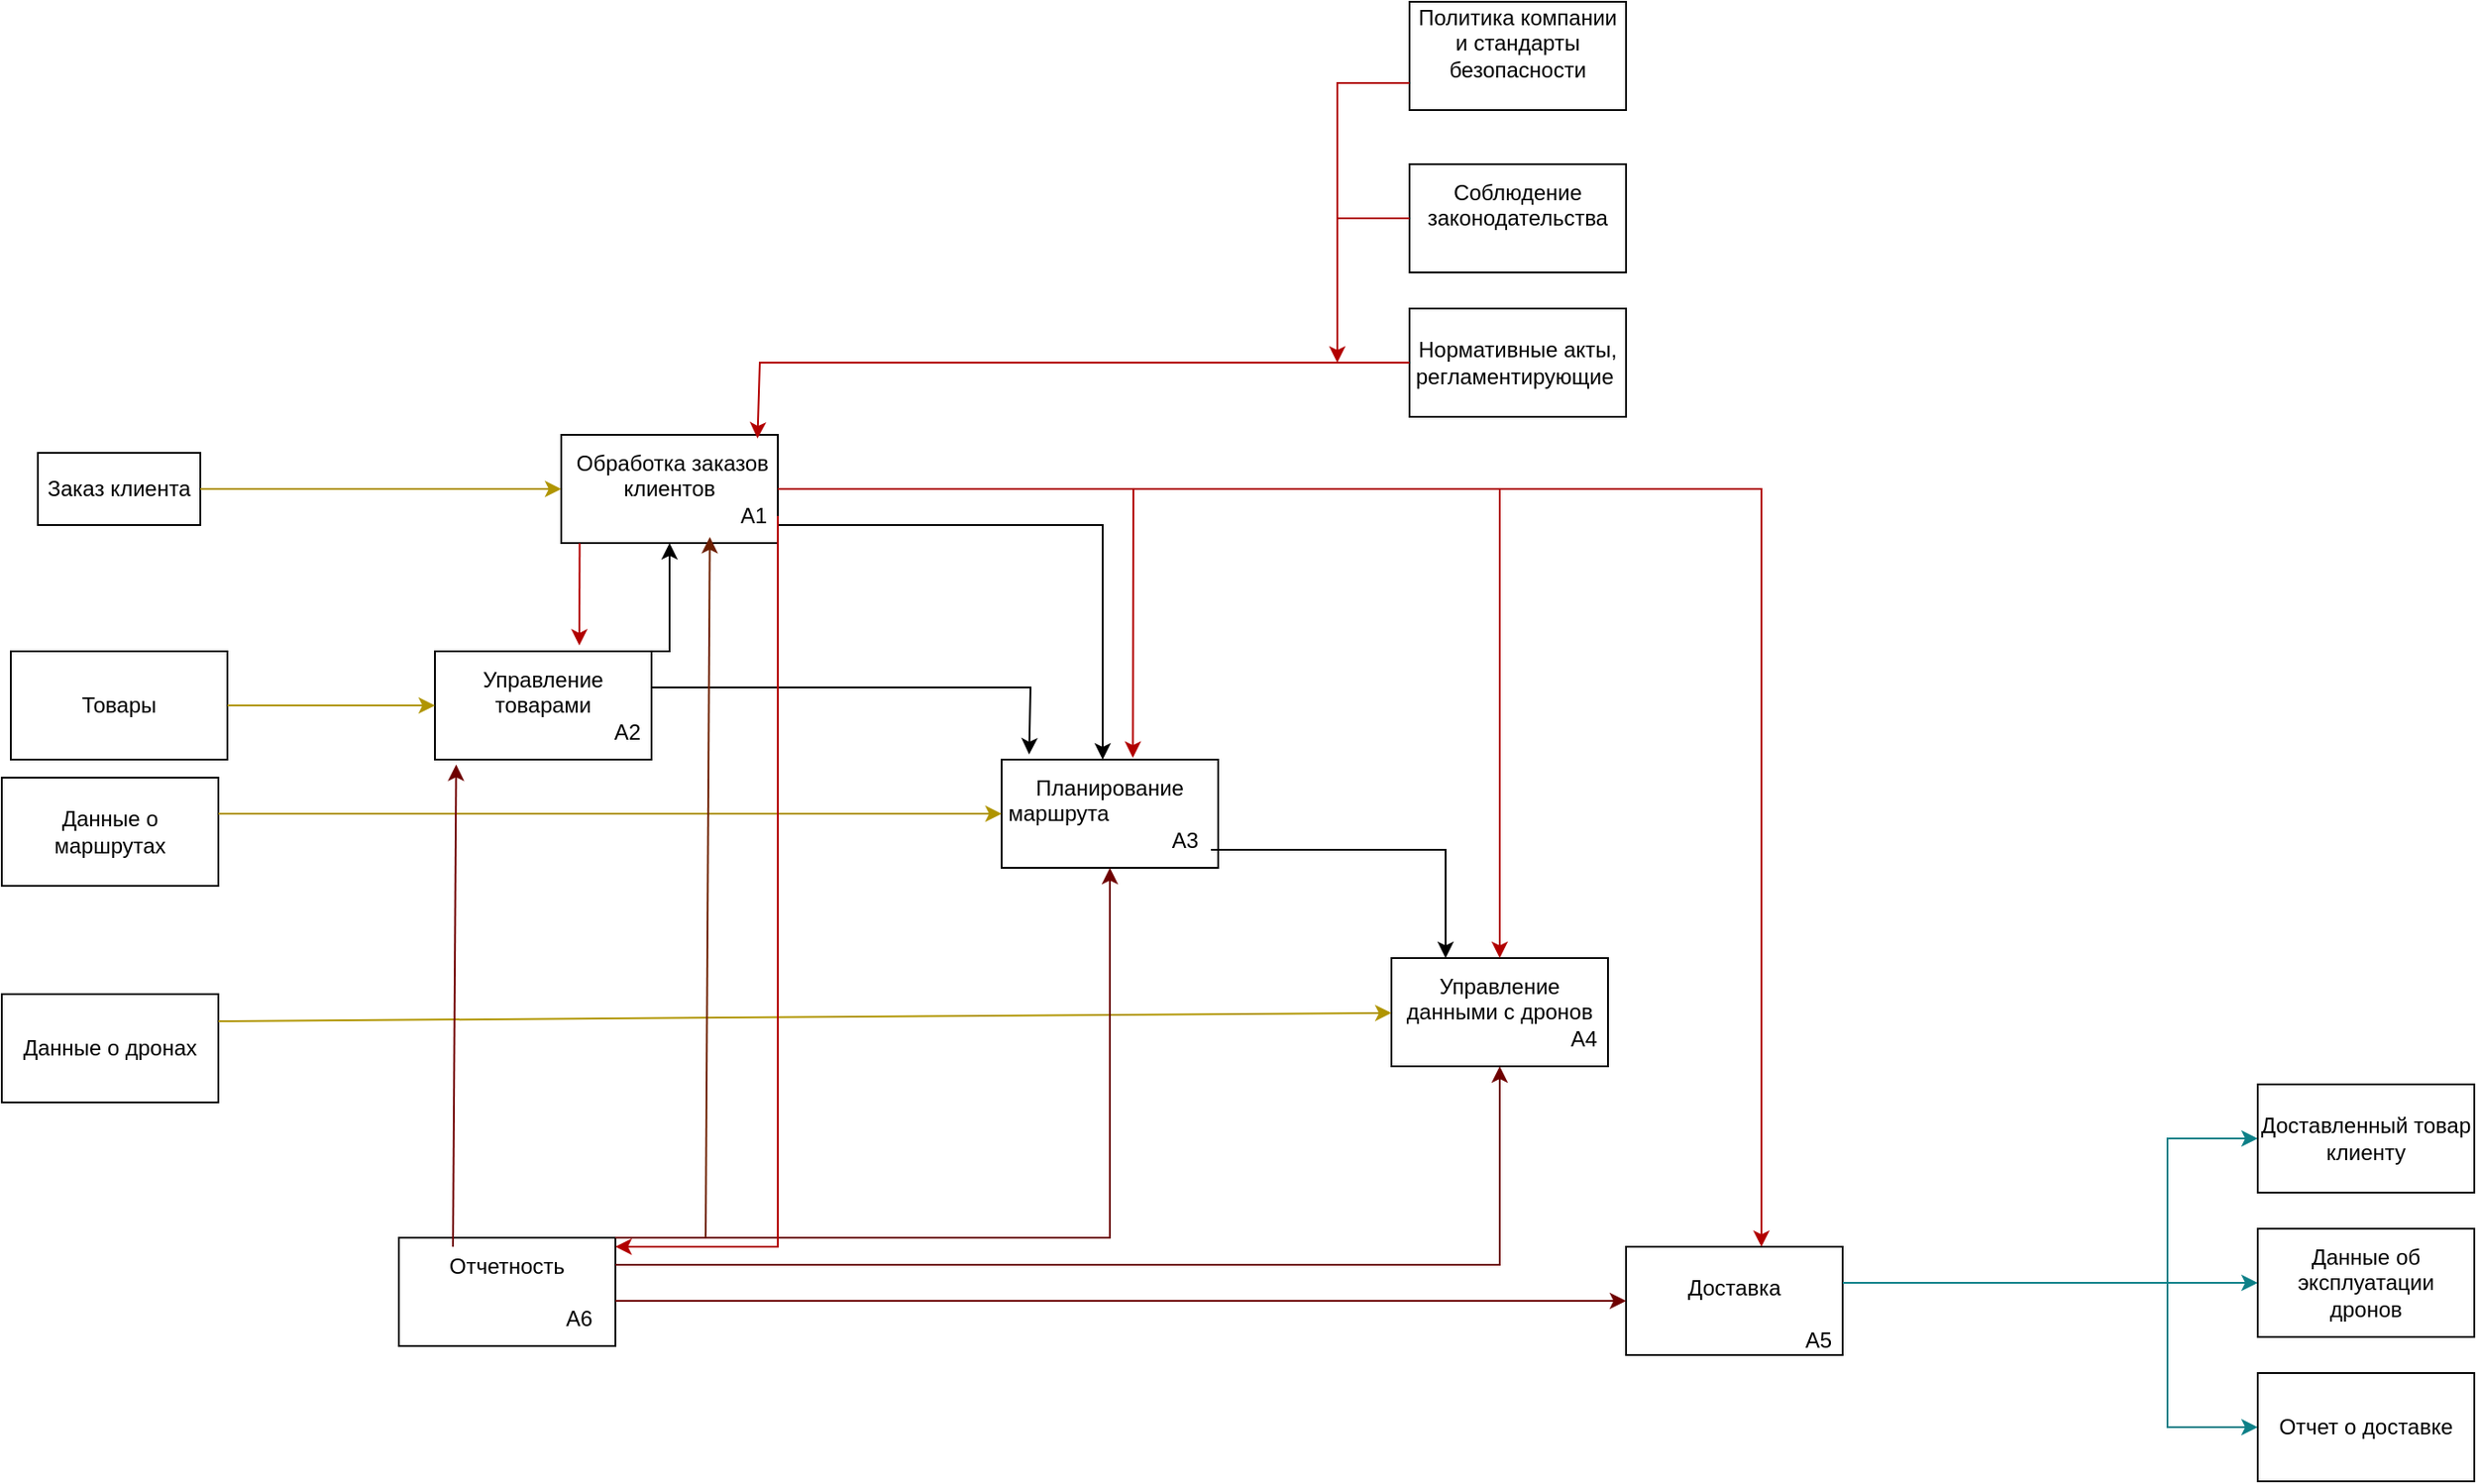 <mxfile version="24.7.17">
  <diagram name="Страница — 1" id="MuMrje43AJ7VmmXHNSnh">
    <mxGraphModel dx="2062" dy="1845" grid="1" gridSize="10" guides="1" tooltips="1" connect="1" arrows="1" fold="1" page="1" pageScale="1" pageWidth="827" pageHeight="1169" math="0" shadow="0">
      <root>
        <mxCell id="0" />
        <mxCell id="1" parent="0" />
        <mxCell id="Tz0GKoGOuTxOf5YLzzDx-1" value="&amp;nbsp;Обработка заказов клиентов&lt;div&gt;&amp;nbsp; &amp;nbsp; &amp;nbsp; &amp;nbsp; &amp;nbsp; &amp;nbsp; &amp;nbsp; &amp;nbsp; &amp;nbsp; &amp;nbsp; &amp;nbsp; &amp;nbsp; &amp;nbsp; &amp;nbsp; А1&lt;/div&gt;" style="rounded=0;whiteSpace=wrap;html=1;" vertex="1" parent="1">
          <mxGeometry x="170" y="140" width="120" height="60" as="geometry" />
        </mxCell>
        <mxCell id="Tz0GKoGOuTxOf5YLzzDx-2" value="Управление товарами&lt;div&gt;&amp;nbsp; &amp;nbsp; &amp;nbsp; &amp;nbsp; &amp;nbsp; &amp;nbsp; &amp;nbsp; &amp;nbsp; &amp;nbsp; &amp;nbsp; &amp;nbsp; &amp;nbsp; &amp;nbsp; &amp;nbsp; А2&lt;/div&gt;" style="rounded=0;whiteSpace=wrap;html=1;" vertex="1" parent="1">
          <mxGeometry x="100" y="260" width="120" height="60" as="geometry" />
        </mxCell>
        <mxCell id="Tz0GKoGOuTxOf5YLzzDx-3" value="&lt;div&gt;Планирование маршрута&amp;nbsp; &amp;nbsp; &amp;nbsp; &amp;nbsp; &amp;nbsp; &amp;nbsp; &amp;nbsp; &amp;nbsp; &amp;nbsp; &amp;nbsp; &amp;nbsp; &amp;nbsp; &amp;nbsp;&lt;span style=&quot;white-space: pre;&quot;&gt;&#x9;&lt;/span&gt;&lt;span style=&quot;white-space: pre;&quot;&gt;&#x9;&lt;/span&gt;&lt;span style=&quot;white-space: pre;&quot;&gt;&#x9;&lt;/span&gt; А3&lt;/div&gt;" style="rounded=0;whiteSpace=wrap;html=1;" vertex="1" parent="1">
          <mxGeometry x="414" y="320" width="120" height="60" as="geometry" />
        </mxCell>
        <mxCell id="Tz0GKoGOuTxOf5YLzzDx-4" value="Управление данными с дронов&lt;div&gt;&amp;nbsp;&lt;span style=&quot;white-space: pre;&quot;&gt;&#x9;&lt;/span&gt;&lt;span style=&quot;white-space: pre;&quot;&gt;&#x9;&lt;/span&gt;&lt;span style=&quot;white-space: pre;&quot;&gt;&#x9;&lt;/span&gt;&amp;nbsp; &amp;nbsp; А4&lt;/div&gt;" style="rounded=0;whiteSpace=wrap;html=1;" vertex="1" parent="1">
          <mxGeometry x="630" y="430" width="120" height="60" as="geometry" />
        </mxCell>
        <mxCell id="Tz0GKoGOuTxOf5YLzzDx-5" value="Отчетность&lt;div&gt;&lt;br&gt;&lt;/div&gt;&lt;div&gt;&lt;span style=&quot;white-space: pre;&quot;&gt;&#x9;&lt;/span&gt;&lt;span style=&quot;white-space: pre;&quot;&gt;&#x9;&lt;/span&gt;&lt;span style=&quot;white-space: pre;&quot;&gt;&#x9;&lt;/span&gt;А6&lt;br&gt;&lt;/div&gt;" style="rounded=0;whiteSpace=wrap;html=1;" vertex="1" parent="1">
          <mxGeometry x="80" y="585" width="120" height="60" as="geometry" />
        </mxCell>
        <mxCell id="Tz0GKoGOuTxOf5YLzzDx-6" value="&lt;div&gt;&lt;br&gt;&lt;/div&gt;Доставка&lt;div&gt;&lt;br&gt;&lt;/div&gt;&lt;div&gt;&amp;nbsp; &amp;nbsp; &amp;nbsp; &amp;nbsp; &amp;nbsp; &amp;nbsp; &amp;nbsp; &amp;nbsp; &amp;nbsp; &amp;nbsp; &amp;nbsp; &amp;nbsp; &amp;nbsp; &amp;nbsp; А5&lt;/div&gt;" style="rounded=0;whiteSpace=wrap;html=1;" vertex="1" parent="1">
          <mxGeometry x="760" y="590" width="120" height="60" as="geometry" />
        </mxCell>
        <mxCell id="Tz0GKoGOuTxOf5YLzzDx-7" value="Соблюдение законодательства&lt;div&gt;&lt;span style=&quot;white-space: pre;&quot;&gt;&#x9;&lt;/span&gt;&lt;span style=&quot;white-space: pre;&quot;&gt;&#x9;&lt;/span&gt;&lt;span style=&quot;white-space: pre;&quot;&gt;&#x9;&lt;/span&gt;&lt;br&gt;&lt;/div&gt;" style="rounded=0;whiteSpace=wrap;html=1;" vertex="1" parent="1">
          <mxGeometry x="640" y="-10" width="120" height="60" as="geometry" />
        </mxCell>
        <mxCell id="Tz0GKoGOuTxOf5YLzzDx-8" value="Политика компании и стандарты безопасности&lt;div&gt;&lt;span style=&quot;white-space: pre;&quot;&gt;&#x9;&lt;/span&gt;&lt;span style=&quot;white-space: pre;&quot;&gt;&#x9;&lt;/span&gt;&lt;span style=&quot;white-space: pre;&quot;&gt;&#x9;&lt;/span&gt;&lt;br&gt;&lt;/div&gt;" style="rounded=0;whiteSpace=wrap;html=1;" vertex="1" parent="1">
          <mxGeometry x="640" y="-100" width="120" height="60" as="geometry" />
        </mxCell>
        <mxCell id="Tz0GKoGOuTxOf5YLzzDx-9" value="Заказ клиента" style="rounded=0;whiteSpace=wrap;html=1;" vertex="1" parent="1">
          <mxGeometry x="-120" y="150" width="90" height="40" as="geometry" />
        </mxCell>
        <mxCell id="Tz0GKoGOuTxOf5YLzzDx-10" value="" style="endArrow=classic;html=1;rounded=0;entryX=0;entryY=0.5;entryDx=0;entryDy=0;exitX=1;exitY=0.5;exitDx=0;exitDy=0;fillColor=#e3c800;strokeColor=#B09500;" edge="1" parent="1" source="Tz0GKoGOuTxOf5YLzzDx-9" target="Tz0GKoGOuTxOf5YLzzDx-1">
          <mxGeometry width="50" height="50" relative="1" as="geometry">
            <mxPoint x="100" y="210" as="sourcePoint" />
            <mxPoint x="150" y="160" as="targetPoint" />
          </mxGeometry>
        </mxCell>
        <mxCell id="Tz0GKoGOuTxOf5YLzzDx-11" value="Данные о маршрутах" style="rounded=0;whiteSpace=wrap;html=1;" vertex="1" parent="1">
          <mxGeometry x="-140" y="330" width="120" height="60" as="geometry" />
        </mxCell>
        <mxCell id="Tz0GKoGOuTxOf5YLzzDx-13" value="" style="endArrow=classic;html=1;rounded=0;exitX=0.5;exitY=0;exitDx=0;exitDy=0;" edge="1" parent="1" source="Tz0GKoGOuTxOf5YLzzDx-2" target="Tz0GKoGOuTxOf5YLzzDx-1">
          <mxGeometry width="50" height="50" relative="1" as="geometry">
            <mxPoint x="290" y="290" as="sourcePoint" />
            <mxPoint x="340" y="240" as="targetPoint" />
            <Array as="points">
              <mxPoint x="230" y="260" />
            </Array>
          </mxGeometry>
        </mxCell>
        <mxCell id="Tz0GKoGOuTxOf5YLzzDx-14" value="" style="endArrow=classic;html=1;rounded=0;" edge="1" parent="1">
          <mxGeometry width="50" height="50" relative="1" as="geometry">
            <mxPoint x="290" y="190" as="sourcePoint" />
            <mxPoint x="470" y="320" as="targetPoint" />
            <Array as="points">
              <mxPoint x="470" y="190" />
            </Array>
          </mxGeometry>
        </mxCell>
        <mxCell id="Tz0GKoGOuTxOf5YLzzDx-15" value="" style="endArrow=classic;html=1;rounded=0;entryX=0.127;entryY=-0.048;entryDx=0;entryDy=0;entryPerimeter=0;" edge="1" parent="1" target="Tz0GKoGOuTxOf5YLzzDx-3">
          <mxGeometry width="50" height="50" relative="1" as="geometry">
            <mxPoint x="220" y="280" as="sourcePoint" />
            <mxPoint x="370" y="190" as="targetPoint" />
            <Array as="points">
              <mxPoint x="430" y="280" />
            </Array>
          </mxGeometry>
        </mxCell>
        <mxCell id="Tz0GKoGOuTxOf5YLzzDx-16" value="Нормативные акты, регламентирующие&amp;nbsp;" style="rounded=0;whiteSpace=wrap;html=1;" vertex="1" parent="1">
          <mxGeometry x="640" y="70" width="120" height="60" as="geometry" />
        </mxCell>
        <mxCell id="Tz0GKoGOuTxOf5YLzzDx-17" value="" style="endArrow=classic;html=1;rounded=0;entryX=0.906;entryY=0.034;entryDx=0;entryDy=0;entryPerimeter=0;exitX=0;exitY=0.5;exitDx=0;exitDy=0;fillColor=#e51400;strokeColor=#B20000;" edge="1" parent="1" source="Tz0GKoGOuTxOf5YLzzDx-16" target="Tz0GKoGOuTxOf5YLzzDx-1">
          <mxGeometry width="50" height="50" relative="1" as="geometry">
            <mxPoint x="310" y="210" as="sourcePoint" />
            <mxPoint x="360" y="160" as="targetPoint" />
            <Array as="points">
              <mxPoint x="280" y="100" />
            </Array>
          </mxGeometry>
        </mxCell>
        <mxCell id="Tz0GKoGOuTxOf5YLzzDx-18" value="Данные о дронах" style="rounded=0;whiteSpace=wrap;html=1;" vertex="1" parent="1">
          <mxGeometry x="-140" y="450" width="120" height="60" as="geometry" />
        </mxCell>
        <mxCell id="Tz0GKoGOuTxOf5YLzzDx-19" value="Товары" style="rounded=0;whiteSpace=wrap;html=1;" vertex="1" parent="1">
          <mxGeometry x="-135" y="260" width="120" height="60" as="geometry" />
        </mxCell>
        <mxCell id="Tz0GKoGOuTxOf5YLzzDx-20" value="" style="endArrow=classic;html=1;rounded=0;entryX=0;entryY=0.5;entryDx=0;entryDy=0;exitX=1;exitY=0.5;exitDx=0;exitDy=0;fillColor=#e3c800;strokeColor=#B09500;" edge="1" parent="1" source="Tz0GKoGOuTxOf5YLzzDx-19" target="Tz0GKoGOuTxOf5YLzzDx-2">
          <mxGeometry width="50" height="50" relative="1" as="geometry">
            <mxPoint x="180" y="390" as="sourcePoint" />
            <mxPoint x="230" y="340" as="targetPoint" />
          </mxGeometry>
        </mxCell>
        <mxCell id="Tz0GKoGOuTxOf5YLzzDx-21" value="" style="endArrow=classic;html=1;rounded=0;entryX=0;entryY=0.5;entryDx=0;entryDy=0;fillColor=#e3c800;strokeColor=#B09500;" edge="1" parent="1" target="Tz0GKoGOuTxOf5YLzzDx-3">
          <mxGeometry width="50" height="50" relative="1" as="geometry">
            <mxPoint x="-20" y="350" as="sourcePoint" />
            <mxPoint x="260" y="330" as="targetPoint" />
          </mxGeometry>
        </mxCell>
        <mxCell id="Tz0GKoGOuTxOf5YLzzDx-22" value="" style="endArrow=classic;html=1;rounded=0;exitX=1;exitY=0.25;exitDx=0;exitDy=0;fillColor=#e3c800;strokeColor=#B09500;" edge="1" parent="1" source="Tz0GKoGOuTxOf5YLzzDx-18" target="Tz0GKoGOuTxOf5YLzzDx-4">
          <mxGeometry width="50" height="50" relative="1" as="geometry">
            <mxPoint x="210" y="380" as="sourcePoint" />
            <mxPoint x="260" y="330" as="targetPoint" />
          </mxGeometry>
        </mxCell>
        <mxCell id="Tz0GKoGOuTxOf5YLzzDx-23" value="" style="endArrow=classic;html=1;rounded=0;entryX=0.25;entryY=0;entryDx=0;entryDy=0;" edge="1" parent="1" target="Tz0GKoGOuTxOf5YLzzDx-4">
          <mxGeometry width="50" height="50" relative="1" as="geometry">
            <mxPoint x="530" y="370" as="sourcePoint" />
            <mxPoint x="530" y="290" as="targetPoint" />
            <Array as="points">
              <mxPoint x="660" y="370" />
            </Array>
          </mxGeometry>
        </mxCell>
        <mxCell id="Tz0GKoGOuTxOf5YLzzDx-24" value="" style="endArrow=classic;html=1;rounded=0;entryX=0.098;entryY=1.046;entryDx=0;entryDy=0;fillColor=#a20025;strokeColor=#6F0000;entryPerimeter=0;" edge="1" parent="1" target="Tz0GKoGOuTxOf5YLzzDx-2">
          <mxGeometry width="50" height="50" relative="1" as="geometry">
            <mxPoint x="110" y="590" as="sourcePoint" />
            <mxPoint x="330" y="380" as="targetPoint" />
          </mxGeometry>
        </mxCell>
        <mxCell id="Tz0GKoGOuTxOf5YLzzDx-26" value="" style="endArrow=classic;html=1;rounded=0;entryX=0.5;entryY=1;entryDx=0;entryDy=0;fillColor=#a20025;strokeColor=#6F0000;exitX=1;exitY=0.25;exitDx=0;exitDy=0;" edge="1" parent="1" source="Tz0GKoGOuTxOf5YLzzDx-5" target="Tz0GKoGOuTxOf5YLzzDx-4">
          <mxGeometry width="50" height="50" relative="1" as="geometry">
            <mxPoint x="220" y="600" as="sourcePoint" />
            <mxPoint x="370" y="380" as="targetPoint" />
            <Array as="points">
              <mxPoint x="690" y="600" />
            </Array>
          </mxGeometry>
        </mxCell>
        <mxCell id="Tz0GKoGOuTxOf5YLzzDx-27" value="" style="endArrow=classic;html=1;rounded=0;entryX=0.5;entryY=1;entryDx=0;entryDy=0;fillColor=#a20025;strokeColor=#6F0000;exitX=1;exitY=0;exitDx=0;exitDy=0;" edge="1" parent="1" source="Tz0GKoGOuTxOf5YLzzDx-5" target="Tz0GKoGOuTxOf5YLzzDx-3">
          <mxGeometry width="50" height="50" relative="1" as="geometry">
            <mxPoint x="170" y="580" as="sourcePoint" />
            <mxPoint x="370" y="380" as="targetPoint" />
            <Array as="points">
              <mxPoint x="474" y="585" />
            </Array>
          </mxGeometry>
        </mxCell>
        <mxCell id="Tz0GKoGOuTxOf5YLzzDx-30" value="" style="endArrow=classic;html=1;rounded=0;entryX=0;entryY=0.5;entryDx=0;entryDy=0;exitX=1;exitY=0.583;exitDx=0;exitDy=0;fillColor=#a20025;strokeColor=#6F0000;exitPerimeter=0;" edge="1" parent="1" source="Tz0GKoGOuTxOf5YLzzDx-5" target="Tz0GKoGOuTxOf5YLzzDx-6">
          <mxGeometry width="50" height="50" relative="1" as="geometry">
            <mxPoint x="280" y="460" as="sourcePoint" />
            <mxPoint x="330" y="410" as="targetPoint" />
          </mxGeometry>
        </mxCell>
        <mxCell id="Tz0GKoGOuTxOf5YLzzDx-32" value="" style="endArrow=classic;html=1;rounded=0;exitX=0;exitY=0.75;exitDx=0;exitDy=0;fillColor=#e51400;strokeColor=#B20000;" edge="1" parent="1" source="Tz0GKoGOuTxOf5YLzzDx-8">
          <mxGeometry width="50" height="50" relative="1" as="geometry">
            <mxPoint x="370" y="130" as="sourcePoint" />
            <mxPoint x="600" y="100" as="targetPoint" />
            <Array as="points">
              <mxPoint x="600" y="-55" />
            </Array>
          </mxGeometry>
        </mxCell>
        <mxCell id="Tz0GKoGOuTxOf5YLzzDx-33" value="" style="endArrow=classic;html=1;rounded=0;fillColor=#e51400;strokeColor=#B20000;entryX=0.606;entryY=-0.017;entryDx=0;entryDy=0;entryPerimeter=0;" edge="1" parent="1" target="Tz0GKoGOuTxOf5YLzzDx-3">
          <mxGeometry width="50" height="50" relative="1" as="geometry">
            <mxPoint x="290" y="170" as="sourcePoint" />
            <mxPoint x="480" y="300" as="targetPoint" />
            <Array as="points">
              <mxPoint x="390" y="170" />
              <mxPoint x="487" y="170" />
            </Array>
          </mxGeometry>
        </mxCell>
        <mxCell id="Tz0GKoGOuTxOf5YLzzDx-34" value="" style="endArrow=classic;html=1;rounded=0;entryX=1;entryY=0.5;entryDx=0;entryDy=0;fillColor=#e51400;strokeColor=#B20000;exitX=0.835;exitY=1.054;exitDx=0;exitDy=0;exitPerimeter=0;" edge="1" parent="1">
          <mxGeometry width="50" height="50" relative="1" as="geometry">
            <mxPoint x="180.2" y="200.0" as="sourcePoint" />
            <mxPoint x="180" y="256.76" as="targetPoint" />
          </mxGeometry>
        </mxCell>
        <mxCell id="Tz0GKoGOuTxOf5YLzzDx-35" value="" style="endArrow=classic;html=1;rounded=0;exitX=1;exitY=0.75;exitDx=0;exitDy=0;fillColor=#e51400;strokeColor=#B20000;" edge="1" parent="1" source="Tz0GKoGOuTxOf5YLzzDx-1">
          <mxGeometry width="50" height="50" relative="1" as="geometry">
            <mxPoint x="350" y="200" as="sourcePoint" />
            <mxPoint x="200" y="590" as="targetPoint" />
            <Array as="points">
              <mxPoint x="290" y="590" />
            </Array>
          </mxGeometry>
        </mxCell>
        <mxCell id="Tz0GKoGOuTxOf5YLzzDx-36" value="" style="endArrow=classic;html=1;rounded=0;entryX=0.5;entryY=0;entryDx=0;entryDy=0;exitX=1;exitY=0.5;exitDx=0;exitDy=0;fillColor=#e51400;strokeColor=#B20000;" edge="1" parent="1" source="Tz0GKoGOuTxOf5YLzzDx-1" target="Tz0GKoGOuTxOf5YLzzDx-4">
          <mxGeometry width="50" height="50" relative="1" as="geometry">
            <mxPoint x="300" y="260" as="sourcePoint" />
            <mxPoint x="350" y="210" as="targetPoint" />
            <Array as="points">
              <mxPoint x="690" y="170" />
            </Array>
          </mxGeometry>
        </mxCell>
        <mxCell id="Tz0GKoGOuTxOf5YLzzDx-37" value="" style="endArrow=classic;html=1;rounded=0;entryX=0.625;entryY=0.001;entryDx=0;entryDy=0;entryPerimeter=0;exitX=1;exitY=0.5;exitDx=0;exitDy=0;fillColor=#e51400;strokeColor=#B20000;" edge="1" parent="1" source="Tz0GKoGOuTxOf5YLzzDx-1" target="Tz0GKoGOuTxOf5YLzzDx-6">
          <mxGeometry width="50" height="50" relative="1" as="geometry">
            <mxPoint x="480" y="220" as="sourcePoint" />
            <mxPoint x="440" y="300" as="targetPoint" />
            <Array as="points">
              <mxPoint x="835" y="170" />
            </Array>
          </mxGeometry>
        </mxCell>
        <mxCell id="Tz0GKoGOuTxOf5YLzzDx-40" value="Доставленный товар клиенту" style="rounded=0;whiteSpace=wrap;html=1;" vertex="1" parent="1">
          <mxGeometry x="1110" y="500" width="120" height="60" as="geometry" />
        </mxCell>
        <mxCell id="Tz0GKoGOuTxOf5YLzzDx-41" value="Данные об эксплуатации дронов" style="rounded=0;whiteSpace=wrap;html=1;" vertex="1" parent="1">
          <mxGeometry x="1110" y="580" width="120" height="60" as="geometry" />
        </mxCell>
        <mxCell id="Tz0GKoGOuTxOf5YLzzDx-42" value="Отчет о доставке" style="rounded=0;whiteSpace=wrap;html=1;" vertex="1" parent="1">
          <mxGeometry x="1110" y="660" width="120" height="60" as="geometry" />
        </mxCell>
        <mxCell id="Tz0GKoGOuTxOf5YLzzDx-45" value="" style="endArrow=none;html=1;rounded=0;entryX=0;entryY=0.5;entryDx=0;entryDy=0;fillColor=#e51400;strokeColor=#B20000;" edge="1" parent="1" target="Tz0GKoGOuTxOf5YLzzDx-7">
          <mxGeometry width="50" height="50" relative="1" as="geometry">
            <mxPoint x="600" y="20" as="sourcePoint" />
            <mxPoint x="470" y="160" as="targetPoint" />
          </mxGeometry>
        </mxCell>
        <mxCell id="Tz0GKoGOuTxOf5YLzzDx-47" value="" style="endArrow=none;html=1;rounded=0;fillColor=#b0e3e6;strokeColor=#0e8088;" edge="1" parent="1">
          <mxGeometry width="50" height="50" relative="1" as="geometry">
            <mxPoint x="880" y="610" as="sourcePoint" />
            <mxPoint x="1060" y="610" as="targetPoint" />
          </mxGeometry>
        </mxCell>
        <mxCell id="Tz0GKoGOuTxOf5YLzzDx-48" value="" style="endArrow=classic;html=1;rounded=0;fillColor=#b0e3e6;strokeColor=#0e8088;" edge="1" parent="1">
          <mxGeometry width="50" height="50" relative="1" as="geometry">
            <mxPoint x="1060" y="610" as="sourcePoint" />
            <mxPoint x="1110" y="530" as="targetPoint" />
            <Array as="points">
              <mxPoint x="1060" y="530" />
            </Array>
          </mxGeometry>
        </mxCell>
        <mxCell id="Tz0GKoGOuTxOf5YLzzDx-49" value="" style="endArrow=classic;html=1;rounded=0;entryX=0;entryY=0.5;entryDx=0;entryDy=0;fillColor=#b0e3e6;strokeColor=#0e8088;" edge="1" parent="1" target="Tz0GKoGOuTxOf5YLzzDx-42">
          <mxGeometry width="50" height="50" relative="1" as="geometry">
            <mxPoint x="1060" y="610" as="sourcePoint" />
            <mxPoint x="680" y="480" as="targetPoint" />
            <Array as="points">
              <mxPoint x="1060" y="690" />
            </Array>
          </mxGeometry>
        </mxCell>
        <mxCell id="Tz0GKoGOuTxOf5YLzzDx-50" value="" style="endArrow=classic;html=1;rounded=0;entryX=0;entryY=0.5;entryDx=0;entryDy=0;fillColor=#b0e3e6;strokeColor=#0e8088;" edge="1" parent="1" target="Tz0GKoGOuTxOf5YLzzDx-41">
          <mxGeometry width="50" height="50" relative="1" as="geometry">
            <mxPoint x="1060" y="610" as="sourcePoint" />
            <mxPoint x="680" y="480" as="targetPoint" />
          </mxGeometry>
        </mxCell>
        <mxCell id="Tz0GKoGOuTxOf5YLzzDx-52" value="" style="endArrow=classic;html=1;rounded=0;entryX=0.686;entryY=0.944;entryDx=0;entryDy=0;fillColor=#a0522d;strokeColor=#6D1F00;entryPerimeter=0;" edge="1" parent="1" target="Tz0GKoGOuTxOf5YLzzDx-1">
          <mxGeometry width="50" height="50" relative="1" as="geometry">
            <mxPoint x="250" y="585" as="sourcePoint" />
            <mxPoint x="400" y="340" as="targetPoint" />
          </mxGeometry>
        </mxCell>
      </root>
    </mxGraphModel>
  </diagram>
</mxfile>

